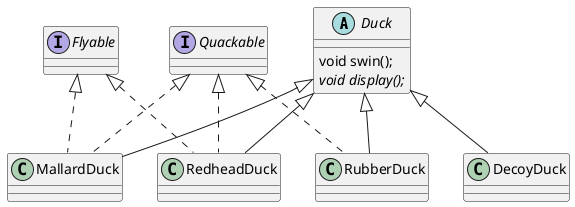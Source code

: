 @startuml

abstract class Duck {
    void swin();
    {abstract} void display();
}

interface Flyable
interface Quackable

class MallardDuck
Duck <|-- MallardDuck
Flyable <|.. MallardDuck
Quackable <|.. MallardDuck

class RedheadDuck
Duck <|-- RedheadDuck
Flyable <|.. RedheadDuck
Quackable <|.. RedheadDuck

class RubberDuck
Duck <|-- RubberDuck
Quackable <|.. RubberDuck

class DecoyDuck
Duck <|-- DecoyDuck

@enduml